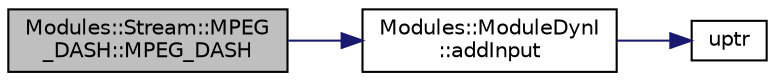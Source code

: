 digraph "Modules::Stream::MPEG_DASH::MPEG_DASH"
{
 // INTERACTIVE_SVG=YES
  edge [fontname="Helvetica",fontsize="10",labelfontname="Helvetica",labelfontsize="10"];
  node [fontname="Helvetica",fontsize="10",shape=record];
  rankdir="LR";
  Node1 [label="Modules::Stream::MPEG\l_DASH::MPEG_DASH",height=0.2,width=0.4,color="black", fillcolor="grey75", style="filled", fontcolor="black"];
  Node1 -> Node2 [color="midnightblue",fontsize="10",style="solid",fontname="Helvetica"];
  Node2 [label="Modules::ModuleDynI\l::addInput",height=0.2,width=0.4,color="black", fillcolor="white", style="filled",URL="$class_modules_1_1_module_dyn_i.html#ae71f2fbca12dfc39a9057d4f73a2ab8b"];
  Node2 -> Node3 [color="midnightblue",fontsize="10",style="solid",fontname="Helvetica"];
  Node3 [label="uptr",height=0.2,width=0.4,color="black", fillcolor="white", style="filled",URL="$tools_8hpp.html#a61a0866ea29f447bc7a060aa5e6f1622"];
}
